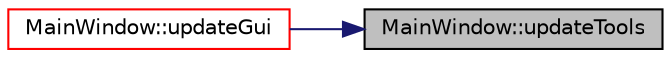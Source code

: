 digraph "MainWindow::updateTools"
{
 // LATEX_PDF_SIZE
  edge [fontname="Helvetica",fontsize="10",labelfontname="Helvetica",labelfontsize="10"];
  node [fontname="Helvetica",fontsize="10",shape=record];
  rankdir="RL";
  Node1 [label="MainWindow::updateTools",height=0.2,width=0.4,color="black", fillcolor="grey75", style="filled", fontcolor="black",tooltip=" "];
  Node1 -> Node2 [dir="back",color="midnightblue",fontsize="10",style="solid",fontname="Helvetica"];
  Node2 [label="MainWindow::updateGui",height=0.2,width=0.4,color="red", fillcolor="white", style="filled",URL="$class_main_window.html#a15918b5da6cc172b4d4beefdd0f6e4bc",tooltip=" "];
}
